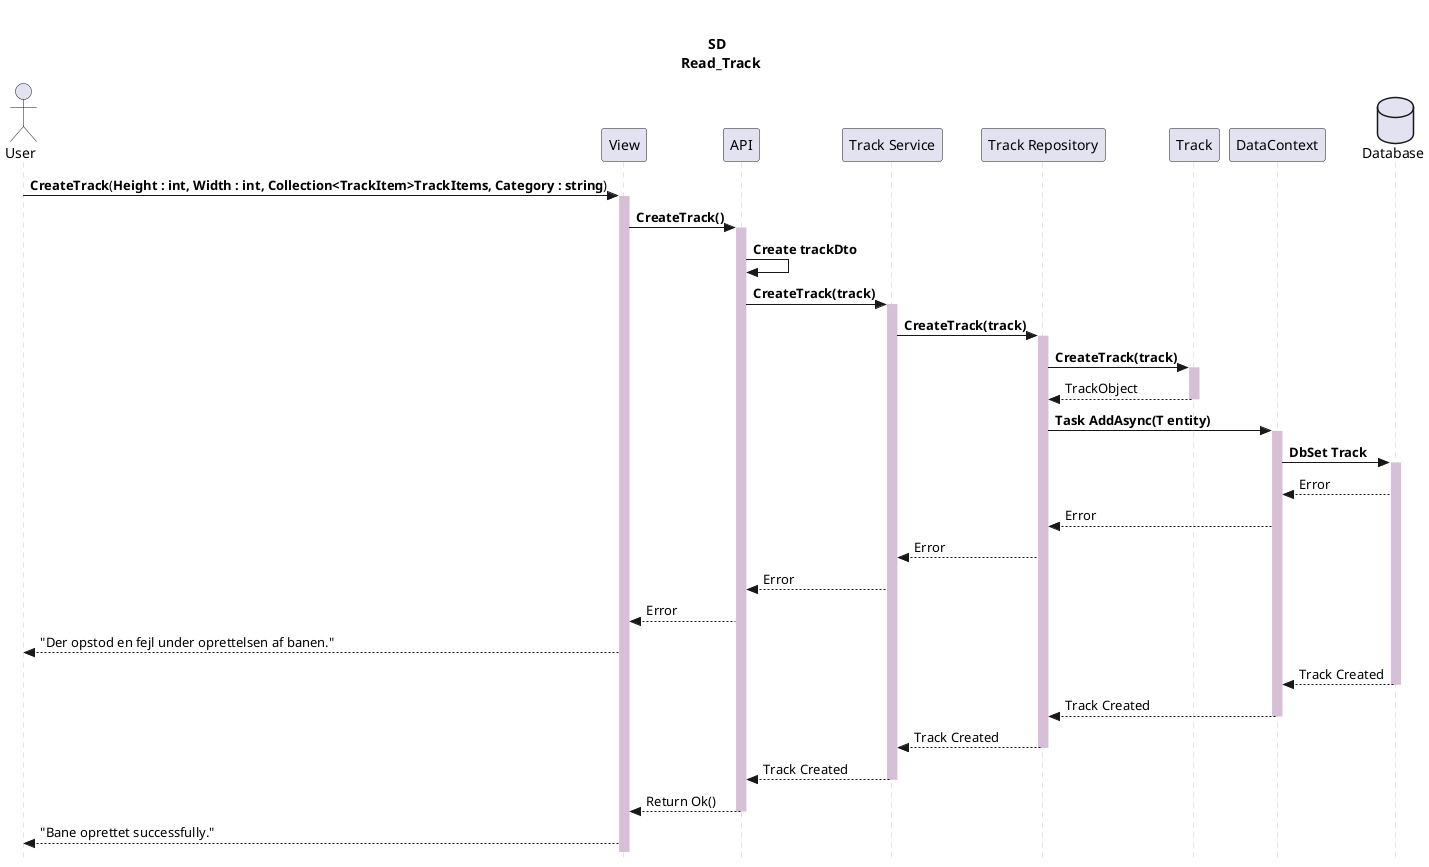 @startuml SeBane

title \nSD\n  Read_Track
skinparam SequenceGroupBorderThickness 0.01
skinparam SequenceDividerBorderColor MediumPurple
skinparam SequenceDividerBackgroundColor MediumPurple
skinparam SequenceGroupBodyBackgroundColor MOTIVATION
skinparam SequenceGroupFontColor DarkOrchid
skinparam SequenceGroupBackgroundColor Thistle
skinparam SequenceLifeLineBackgroundColor Thistle
skinparam SequenceLifeLineBorderColor Thistle
skinparam Style strictUML

actor User
participant "View" as UI
participant "API" as Ap
participant "Track Service" as Ts
participant "Track Repository" as Tr
participant "Track" as Track
participant "DataContext" as Dc

database "Database" as Db

User -> UI : **CreateTrack**(**Height : int, Width : int, Collection<TrackItem>TrackItems, Category : string**)
activate UI
UI -> Ap : **CreateTrack()**
activate Ap
Ap->Ap : **Create trackDto**
Ap -> Ts :**CreateTrack(track)**
activate Ts
Ts -> Tr : **CreateTrack(track)**
activate Tr
Tr -> Track :**CreateTrack(track)**
activate Track 
Track --> Tr : TrackObject
deactivate Track
Tr -> Dc : **Task AddAsync(T entity)**
activate Dc
Dc -> Db : **DbSet Track**
activate Db
Db --> Dc : Error
Dc --> Tr : Error
Tr --> Ts : Error
Ts --> Ap : Error
Ap --> UI : Error
UI --> User : "Der opstod en fejl under oprettelsen af banen."
Db -->Dc : Track Created
deactivate Db
Dc -->Tr : Track Created
deactivate Dc
Tr-->Ts : Track Created
deactivate Tr
Ts-->Ap : Track Created
deactivate Ts
Ap--> UI : Return Ok()
deactivate Ap

UI --> User : "Bane oprettet successfully."

@enduml